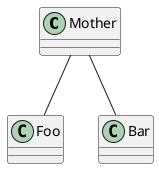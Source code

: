 {
  "sha1": "5q12hzcjhmqaxxi3w0c4i0xl9m8poyt",
  "insertion": {
    "when": "2024-05-30T20:48:20.782Z",
    "user": "plantuml@gmail.com"
  }
}
@startuml

class Mother
Mother -- Foo
Mother -- Bar

@enduml
